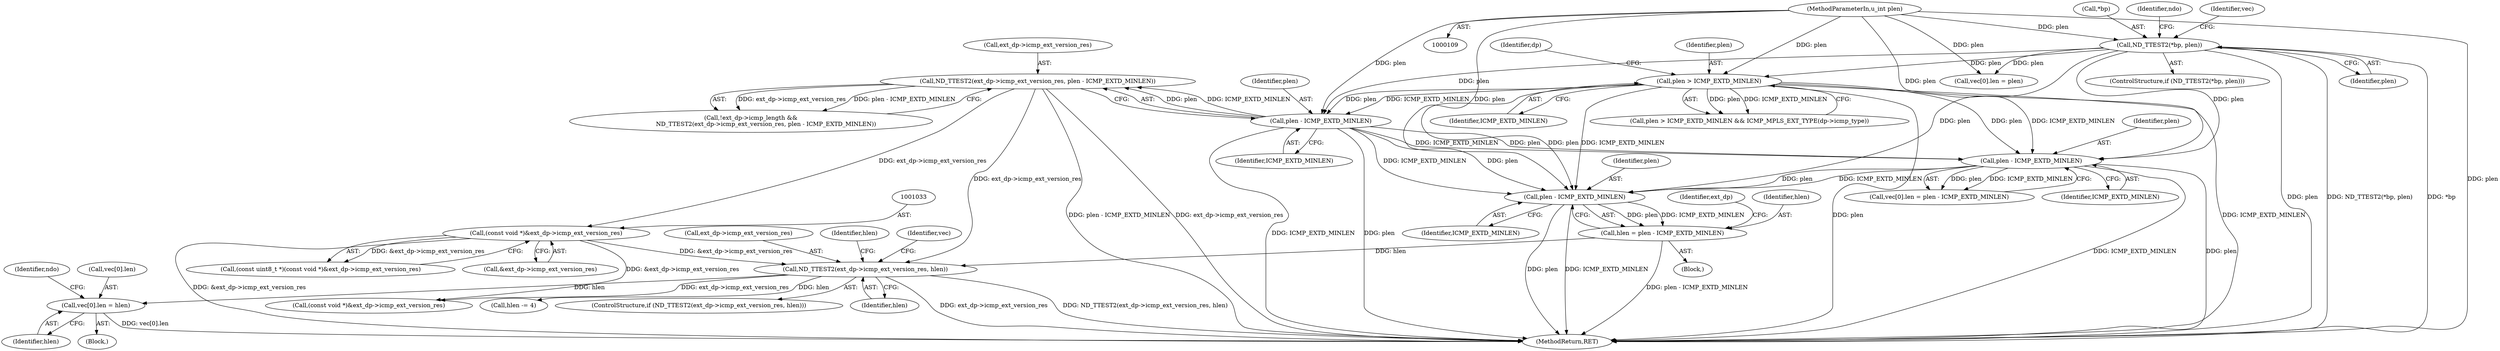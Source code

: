 digraph "0_tcpdump_1a1bce0526a77b62e41531b00f8bb5e21fd4f3a3@array" {
"1001103" [label="(Call,vec[0].len = hlen)"];
"1001083" [label="(Call,ND_TTEST2(ext_dp->icmp_ext_version_res, hlen))"];
"1001032" [label="(Call,(const void *)&ext_dp->icmp_ext_version_res)"];
"1001016" [label="(Call,ND_TTEST2(ext_dp->icmp_ext_version_res, plen - ICMP_EXTD_MINLEN))"];
"1001020" [label="(Call,plen - ICMP_EXTD_MINLEN)"];
"1000878" [label="(Call,ND_TTEST2(*bp, plen))"];
"1000112" [label="(MethodParameterIn,u_int plen)"];
"1000999" [label="(Call,plen > ICMP_EXTD_MINLEN)"];
"1001077" [label="(Call,hlen = plen - ICMP_EXTD_MINLEN)"];
"1001079" [label="(Call,plen - ICMP_EXTD_MINLEN)"];
"1001044" [label="(Call,plen - ICMP_EXTD_MINLEN)"];
"1000895" [label="(Call,vec[0].len = plen)"];
"1001001" [label="(Identifier,ICMP_EXTD_MINLEN)"];
"1001021" [label="(Identifier,plen)"];
"1001032" [label="(Call,(const void *)&ext_dp->icmp_ext_version_res)"];
"1001030" [label="(Call,(const uint8_t *)(const void *)&ext_dp->icmp_ext_version_res)"];
"1001017" [label="(Call,ext_dp->icmp_ext_version_res)"];
"1001000" [label="(Identifier,plen)"];
"1000879" [label="(Call,*bp)"];
"1001006" [label="(Block,)"];
"1001097" [label="(Call,(const void *)&ext_dp->icmp_ext_version_res)"];
"1001084" [label="(Call,ext_dp->icmp_ext_version_res)"];
"1000112" [label="(MethodParameterIn,u_int plen)"];
"1000998" [label="(Call,plen > ICMP_EXTD_MINLEN && ICMP_MPLS_EXT_TYPE(dp->icmp_type))"];
"1001044" [label="(Call,plen - ICMP_EXTD_MINLEN)"];
"1000939" [label="(Identifier,ndo)"];
"1001085" [label="(Identifier,ext_dp)"];
"1000878" [label="(Call,ND_TTEST2(*bp, plen))"];
"1001016" [label="(Call,ND_TTEST2(ext_dp->icmp_ext_version_res, plen - ICMP_EXTD_MINLEN))"];
"1001011" [label="(Call,!ext_dp->icmp_length &&\n                ND_TTEST2(ext_dp->icmp_ext_version_res, plen - ICMP_EXTD_MINLEN))"];
"1001080" [label="(Identifier,plen)"];
"1001077" [label="(Call,hlen = plen - ICMP_EXTD_MINLEN)"];
"1001082" [label="(ControlStructure,if (ND_TTEST2(ext_dp->icmp_ext_version_res, hlen)))"];
"1001088" [label="(Block,)"];
"1001129" [label="(Identifier,hlen)"];
"1001112" [label="(Identifier,ndo)"];
"1001078" [label="(Identifier,hlen)"];
"1001022" [label="(Identifier,ICMP_EXTD_MINLEN)"];
"1000881" [label="(Identifier,plen)"];
"1001045" [label="(Identifier,plen)"];
"1001103" [label="(Call,vec[0].len = hlen)"];
"1001046" [label="(Identifier,ICMP_EXTD_MINLEN)"];
"1001087" [label="(Identifier,hlen)"];
"1001104" [label="(Call,vec[0].len)"];
"1001004" [label="(Identifier,dp)"];
"1001128" [label="(Call,hlen -= 4)"];
"1001020" [label="(Call,plen - ICMP_EXTD_MINLEN)"];
"1001079" [label="(Call,plen - ICMP_EXTD_MINLEN)"];
"1001092" [label="(Identifier,vec)"];
"1001109" [label="(Identifier,hlen)"];
"1000999" [label="(Call,plen > ICMP_EXTD_MINLEN)"];
"1001081" [label="(Identifier,ICMP_EXTD_MINLEN)"];
"1001083" [label="(Call,ND_TTEST2(ext_dp->icmp_ext_version_res, hlen))"];
"1000877" [label="(ControlStructure,if (ND_TTEST2(*bp, plen)))"];
"1001038" [label="(Call,vec[0].len = plen - ICMP_EXTD_MINLEN)"];
"1001279" [label="(MethodReturn,RET)"];
"1001034" [label="(Call,&ext_dp->icmp_ext_version_res)"];
"1000887" [label="(Identifier,vec)"];
"1001103" -> "1001088"  [label="AST: "];
"1001103" -> "1001109"  [label="CFG: "];
"1001104" -> "1001103"  [label="AST: "];
"1001109" -> "1001103"  [label="AST: "];
"1001112" -> "1001103"  [label="CFG: "];
"1001103" -> "1001279"  [label="DDG: vec[0].len"];
"1001083" -> "1001103"  [label="DDG: hlen"];
"1001083" -> "1001082"  [label="AST: "];
"1001083" -> "1001087"  [label="CFG: "];
"1001084" -> "1001083"  [label="AST: "];
"1001087" -> "1001083"  [label="AST: "];
"1001092" -> "1001083"  [label="CFG: "];
"1001129" -> "1001083"  [label="CFG: "];
"1001083" -> "1001279"  [label="DDG: ext_dp->icmp_ext_version_res"];
"1001083" -> "1001279"  [label="DDG: ND_TTEST2(ext_dp->icmp_ext_version_res, hlen)"];
"1001032" -> "1001083"  [label="DDG: &ext_dp->icmp_ext_version_res"];
"1001016" -> "1001083"  [label="DDG: ext_dp->icmp_ext_version_res"];
"1001077" -> "1001083"  [label="DDG: hlen"];
"1001083" -> "1001097"  [label="DDG: ext_dp->icmp_ext_version_res"];
"1001083" -> "1001128"  [label="DDG: hlen"];
"1001032" -> "1001030"  [label="AST: "];
"1001032" -> "1001034"  [label="CFG: "];
"1001033" -> "1001032"  [label="AST: "];
"1001034" -> "1001032"  [label="AST: "];
"1001030" -> "1001032"  [label="CFG: "];
"1001032" -> "1001279"  [label="DDG: &ext_dp->icmp_ext_version_res"];
"1001032" -> "1001030"  [label="DDG: &ext_dp->icmp_ext_version_res"];
"1001016" -> "1001032"  [label="DDG: ext_dp->icmp_ext_version_res"];
"1001032" -> "1001097"  [label="DDG: &ext_dp->icmp_ext_version_res"];
"1001016" -> "1001011"  [label="AST: "];
"1001016" -> "1001020"  [label="CFG: "];
"1001017" -> "1001016"  [label="AST: "];
"1001020" -> "1001016"  [label="AST: "];
"1001011" -> "1001016"  [label="CFG: "];
"1001016" -> "1001279"  [label="DDG: plen - ICMP_EXTD_MINLEN"];
"1001016" -> "1001279"  [label="DDG: ext_dp->icmp_ext_version_res"];
"1001016" -> "1001011"  [label="DDG: ext_dp->icmp_ext_version_res"];
"1001016" -> "1001011"  [label="DDG: plen - ICMP_EXTD_MINLEN"];
"1001020" -> "1001016"  [label="DDG: plen"];
"1001020" -> "1001016"  [label="DDG: ICMP_EXTD_MINLEN"];
"1001020" -> "1001022"  [label="CFG: "];
"1001021" -> "1001020"  [label="AST: "];
"1001022" -> "1001020"  [label="AST: "];
"1001020" -> "1001279"  [label="DDG: plen"];
"1001020" -> "1001279"  [label="DDG: ICMP_EXTD_MINLEN"];
"1000878" -> "1001020"  [label="DDG: plen"];
"1000999" -> "1001020"  [label="DDG: plen"];
"1000999" -> "1001020"  [label="DDG: ICMP_EXTD_MINLEN"];
"1000112" -> "1001020"  [label="DDG: plen"];
"1001020" -> "1001044"  [label="DDG: plen"];
"1001020" -> "1001044"  [label="DDG: ICMP_EXTD_MINLEN"];
"1001020" -> "1001079"  [label="DDG: plen"];
"1001020" -> "1001079"  [label="DDG: ICMP_EXTD_MINLEN"];
"1000878" -> "1000877"  [label="AST: "];
"1000878" -> "1000881"  [label="CFG: "];
"1000879" -> "1000878"  [label="AST: "];
"1000881" -> "1000878"  [label="AST: "];
"1000887" -> "1000878"  [label="CFG: "];
"1000939" -> "1000878"  [label="CFG: "];
"1000878" -> "1001279"  [label="DDG: ND_TTEST2(*bp, plen)"];
"1000878" -> "1001279"  [label="DDG: plen"];
"1000878" -> "1001279"  [label="DDG: *bp"];
"1000112" -> "1000878"  [label="DDG: plen"];
"1000878" -> "1000895"  [label="DDG: plen"];
"1000878" -> "1000999"  [label="DDG: plen"];
"1000878" -> "1001044"  [label="DDG: plen"];
"1000878" -> "1001079"  [label="DDG: plen"];
"1000112" -> "1000109"  [label="AST: "];
"1000112" -> "1001279"  [label="DDG: plen"];
"1000112" -> "1000895"  [label="DDG: plen"];
"1000112" -> "1000999"  [label="DDG: plen"];
"1000112" -> "1001044"  [label="DDG: plen"];
"1000112" -> "1001079"  [label="DDG: plen"];
"1000999" -> "1000998"  [label="AST: "];
"1000999" -> "1001001"  [label="CFG: "];
"1001000" -> "1000999"  [label="AST: "];
"1001001" -> "1000999"  [label="AST: "];
"1001004" -> "1000999"  [label="CFG: "];
"1000998" -> "1000999"  [label="CFG: "];
"1000999" -> "1001279"  [label="DDG: ICMP_EXTD_MINLEN"];
"1000999" -> "1001279"  [label="DDG: plen"];
"1000999" -> "1000998"  [label="DDG: plen"];
"1000999" -> "1000998"  [label="DDG: ICMP_EXTD_MINLEN"];
"1000999" -> "1001044"  [label="DDG: plen"];
"1000999" -> "1001044"  [label="DDG: ICMP_EXTD_MINLEN"];
"1000999" -> "1001079"  [label="DDG: plen"];
"1000999" -> "1001079"  [label="DDG: ICMP_EXTD_MINLEN"];
"1001077" -> "1001006"  [label="AST: "];
"1001077" -> "1001079"  [label="CFG: "];
"1001078" -> "1001077"  [label="AST: "];
"1001079" -> "1001077"  [label="AST: "];
"1001085" -> "1001077"  [label="CFG: "];
"1001077" -> "1001279"  [label="DDG: plen - ICMP_EXTD_MINLEN"];
"1001079" -> "1001077"  [label="DDG: plen"];
"1001079" -> "1001077"  [label="DDG: ICMP_EXTD_MINLEN"];
"1001079" -> "1001081"  [label="CFG: "];
"1001080" -> "1001079"  [label="AST: "];
"1001081" -> "1001079"  [label="AST: "];
"1001079" -> "1001279"  [label="DDG: plen"];
"1001079" -> "1001279"  [label="DDG: ICMP_EXTD_MINLEN"];
"1001044" -> "1001079"  [label="DDG: plen"];
"1001044" -> "1001079"  [label="DDG: ICMP_EXTD_MINLEN"];
"1001044" -> "1001038"  [label="AST: "];
"1001044" -> "1001046"  [label="CFG: "];
"1001045" -> "1001044"  [label="AST: "];
"1001046" -> "1001044"  [label="AST: "];
"1001038" -> "1001044"  [label="CFG: "];
"1001044" -> "1001279"  [label="DDG: plen"];
"1001044" -> "1001279"  [label="DDG: ICMP_EXTD_MINLEN"];
"1001044" -> "1001038"  [label="DDG: plen"];
"1001044" -> "1001038"  [label="DDG: ICMP_EXTD_MINLEN"];
}
